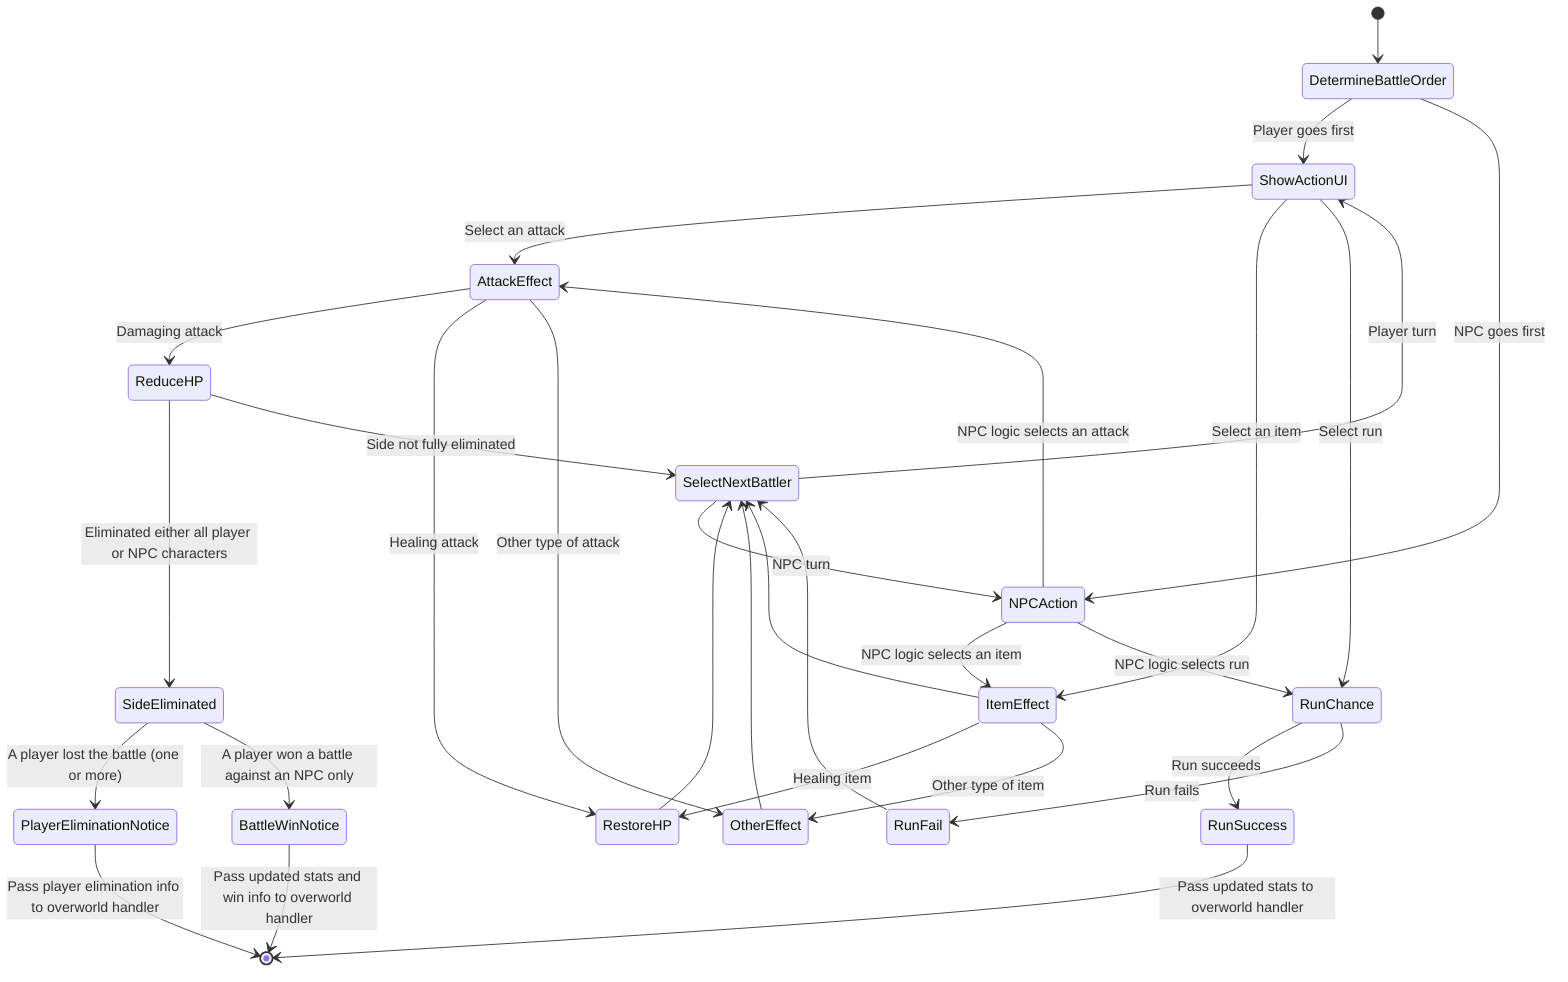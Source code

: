 stateDiagram-v2
    [*] --> DetermineBattleOrder

    DetermineBattleOrder --> ShowActionUI : Player goes first
    DetermineBattleOrder --> NPCAction : NPC goes first

    SelectNextBattler --> ShowActionUI : Player turn
    SelectNextBattler --> NPCAction : NPC turn
    
    ShowActionUI --> AttackEffect : Select an attack
    ShowActionUI --> ItemEffect : Select an item
    ShowActionUI --> RunChance : Select run
    
    NPCAction --> AttackEffect : NPC logic selects an attack
    NPCAction --> ItemEffect : NPC logic selects an item
    NPCAction --> RunChance : NPC logic selects run
    
    AttackEffect --> ReduceHP : Damaging attack
    AttackEffect --> RestoreHP : Healing attack
    AttackEffect --> OtherEffect : Other type of attack
    
    ReduceHP --> SideEliminated : Eliminated either all player or NPC characters

    ReduceHP --> SelectNextBattler : Side not fully eliminated
    RestoreHP --> SelectNextBattler
    OtherEffect --> SelectNextBattler
    
    SideEliminated --> PlayerEliminationNotice : A player lost the battle (one or more)
    SideEliminated --> BattleWinNotice : A player won a battle against an NPC only
    
    PlayerEliminationNotice --> [*] : Pass player elimination info to overworld handler
    BattleWinNotice --> [*] : Pass updated stats and win info to overworld handler
    
    ItemEffect --> RestoreHP : Healing item
    ItemEffect --> OtherEffect : Other type of item
    ItemEffect --> SelectNextBattler
    
    RunChance --> RunSuccess : Run succeeds
    RunChance --> RunFail : Run fails
    RunSuccess --> [*] : Pass updated stats to overworld handler
    RunFail --> SelectNextBattler